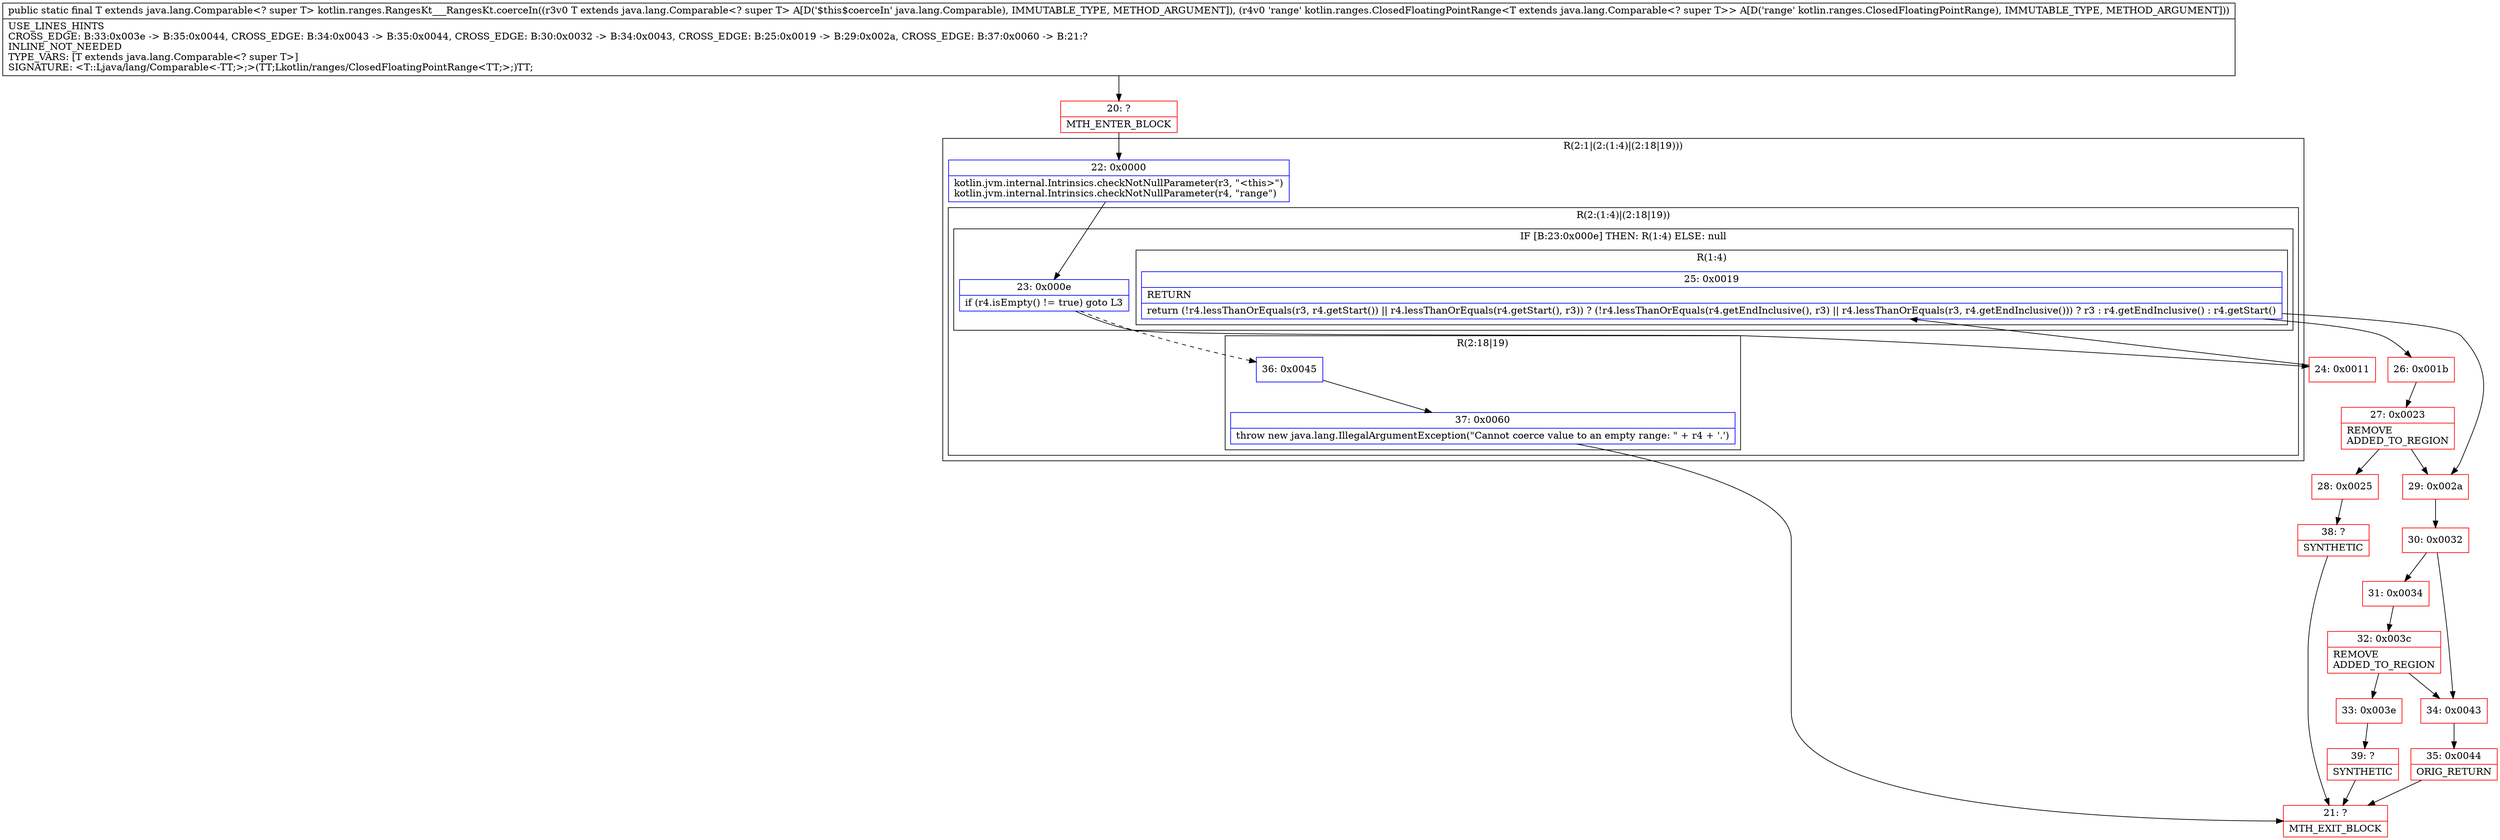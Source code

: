 digraph "CFG forkotlin.ranges.RangesKt___RangesKt.coerceIn(Ljava\/lang\/Comparable;Lkotlin\/ranges\/ClosedFloatingPointRange;)Ljava\/lang\/Comparable;" {
subgraph cluster_Region_1486723672 {
label = "R(2:1|(2:(1:4)|(2:18|19)))";
node [shape=record,color=blue];
Node_22 [shape=record,label="{22\:\ 0x0000|kotlin.jvm.internal.Intrinsics.checkNotNullParameter(r3, \"\<this\>\")\lkotlin.jvm.internal.Intrinsics.checkNotNullParameter(r4, \"range\")\l}"];
subgraph cluster_Region_1373026567 {
label = "R(2:(1:4)|(2:18|19))";
node [shape=record,color=blue];
subgraph cluster_IfRegion_402432240 {
label = "IF [B:23:0x000e] THEN: R(1:4) ELSE: null";
node [shape=record,color=blue];
Node_23 [shape=record,label="{23\:\ 0x000e|if (r4.isEmpty() != true) goto L3\l}"];
subgraph cluster_Region_1817317652 {
label = "R(1:4)";
node [shape=record,color=blue];
Node_25 [shape=record,label="{25\:\ 0x0019|RETURN\l|return (!r4.lessThanOrEquals(r3, r4.getStart()) \|\| r4.lessThanOrEquals(r4.getStart(), r3)) ? (!r4.lessThanOrEquals(r4.getEndInclusive(), r3) \|\| r4.lessThanOrEquals(r3, r4.getEndInclusive())) ? r3 : r4.getEndInclusive() : r4.getStart()\l}"];
}
}
subgraph cluster_Region_1479088540 {
label = "R(2:18|19)";
node [shape=record,color=blue];
Node_36 [shape=record,label="{36\:\ 0x0045}"];
Node_37 [shape=record,label="{37\:\ 0x0060|throw new java.lang.IllegalArgumentException(\"Cannot coerce value to an empty range: \" + r4 + '.')\l}"];
}
}
}
Node_20 [shape=record,color=red,label="{20\:\ ?|MTH_ENTER_BLOCK\l}"];
Node_24 [shape=record,color=red,label="{24\:\ 0x0011}"];
Node_26 [shape=record,color=red,label="{26\:\ 0x001b}"];
Node_27 [shape=record,color=red,label="{27\:\ 0x0023|REMOVE\lADDED_TO_REGION\l}"];
Node_28 [shape=record,color=red,label="{28\:\ 0x0025}"];
Node_38 [shape=record,color=red,label="{38\:\ ?|SYNTHETIC\l}"];
Node_21 [shape=record,color=red,label="{21\:\ ?|MTH_EXIT_BLOCK\l}"];
Node_29 [shape=record,color=red,label="{29\:\ 0x002a}"];
Node_30 [shape=record,color=red,label="{30\:\ 0x0032}"];
Node_31 [shape=record,color=red,label="{31\:\ 0x0034}"];
Node_32 [shape=record,color=red,label="{32\:\ 0x003c|REMOVE\lADDED_TO_REGION\l}"];
Node_33 [shape=record,color=red,label="{33\:\ 0x003e}"];
Node_39 [shape=record,color=red,label="{39\:\ ?|SYNTHETIC\l}"];
Node_34 [shape=record,color=red,label="{34\:\ 0x0043}"];
Node_35 [shape=record,color=red,label="{35\:\ 0x0044|ORIG_RETURN\l}"];
MethodNode[shape=record,label="{public static final T extends java.lang.Comparable\<? super T\> kotlin.ranges.RangesKt___RangesKt.coerceIn((r3v0 T extends java.lang.Comparable\<? super T\> A[D('$this$coerceIn' java.lang.Comparable), IMMUTABLE_TYPE, METHOD_ARGUMENT]), (r4v0 'range' kotlin.ranges.ClosedFloatingPointRange\<T extends java.lang.Comparable\<? super T\>\> A[D('range' kotlin.ranges.ClosedFloatingPointRange), IMMUTABLE_TYPE, METHOD_ARGUMENT]))  | USE_LINES_HINTS\lCROSS_EDGE: B:33:0x003e \-\> B:35:0x0044, CROSS_EDGE: B:34:0x0043 \-\> B:35:0x0044, CROSS_EDGE: B:30:0x0032 \-\> B:34:0x0043, CROSS_EDGE: B:25:0x0019 \-\> B:29:0x002a, CROSS_EDGE: B:37:0x0060 \-\> B:21:?\lINLINE_NOT_NEEDED\lTYPE_VARS: [T extends java.lang.Comparable\<? super T\>]\lSIGNATURE: \<T::Ljava\/lang\/Comparable\<\-TT;\>;\>(TT;Lkotlin\/ranges\/ClosedFloatingPointRange\<TT;\>;)TT;\l}"];
MethodNode -> Node_20;Node_22 -> Node_23;
Node_23 -> Node_24;
Node_23 -> Node_36[style=dashed];
Node_25 -> Node_26;
Node_25 -> Node_29;
Node_36 -> Node_37;
Node_37 -> Node_21;
Node_20 -> Node_22;
Node_24 -> Node_25;
Node_26 -> Node_27;
Node_27 -> Node_28;
Node_27 -> Node_29;
Node_28 -> Node_38;
Node_38 -> Node_21;
Node_29 -> Node_30;
Node_30 -> Node_31;
Node_30 -> Node_34;
Node_31 -> Node_32;
Node_32 -> Node_33;
Node_32 -> Node_34;
Node_33 -> Node_39;
Node_39 -> Node_21;
Node_34 -> Node_35;
Node_35 -> Node_21;
}

